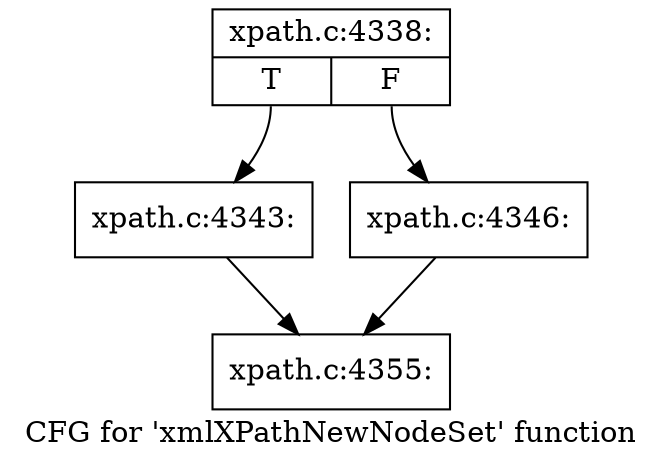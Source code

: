 digraph "CFG for 'xmlXPathNewNodeSet' function" {
	label="CFG for 'xmlXPathNewNodeSet' function";

	Node0x55e6b2581bc0 [shape=record,label="{xpath.c:4338:|{<s0>T|<s1>F}}"];
	Node0x55e6b2581bc0:s0 -> Node0x55e6b2589890;
	Node0x55e6b2581bc0:s1 -> Node0x55e6b25898e0;
	Node0x55e6b2589890 [shape=record,label="{xpath.c:4343:}"];
	Node0x55e6b2589890 -> Node0x55e6b2588e00;
	Node0x55e6b25898e0 [shape=record,label="{xpath.c:4346:}"];
	Node0x55e6b25898e0 -> Node0x55e6b2588e00;
	Node0x55e6b2588e00 [shape=record,label="{xpath.c:4355:}"];
}
